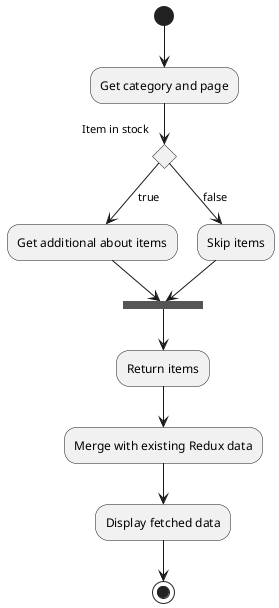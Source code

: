@startuml Registration

(*) --> "Get category and page"

if "Item in stock" then
  -->[true] "Get additional about items"
  -->===B1===
else
  -->[false] "Skip items"
  -->===B1===
endif

--> "Return items"
--> "Merge with existing Redux data"
--> "Display fetched data"
--> (*)

@enduml
